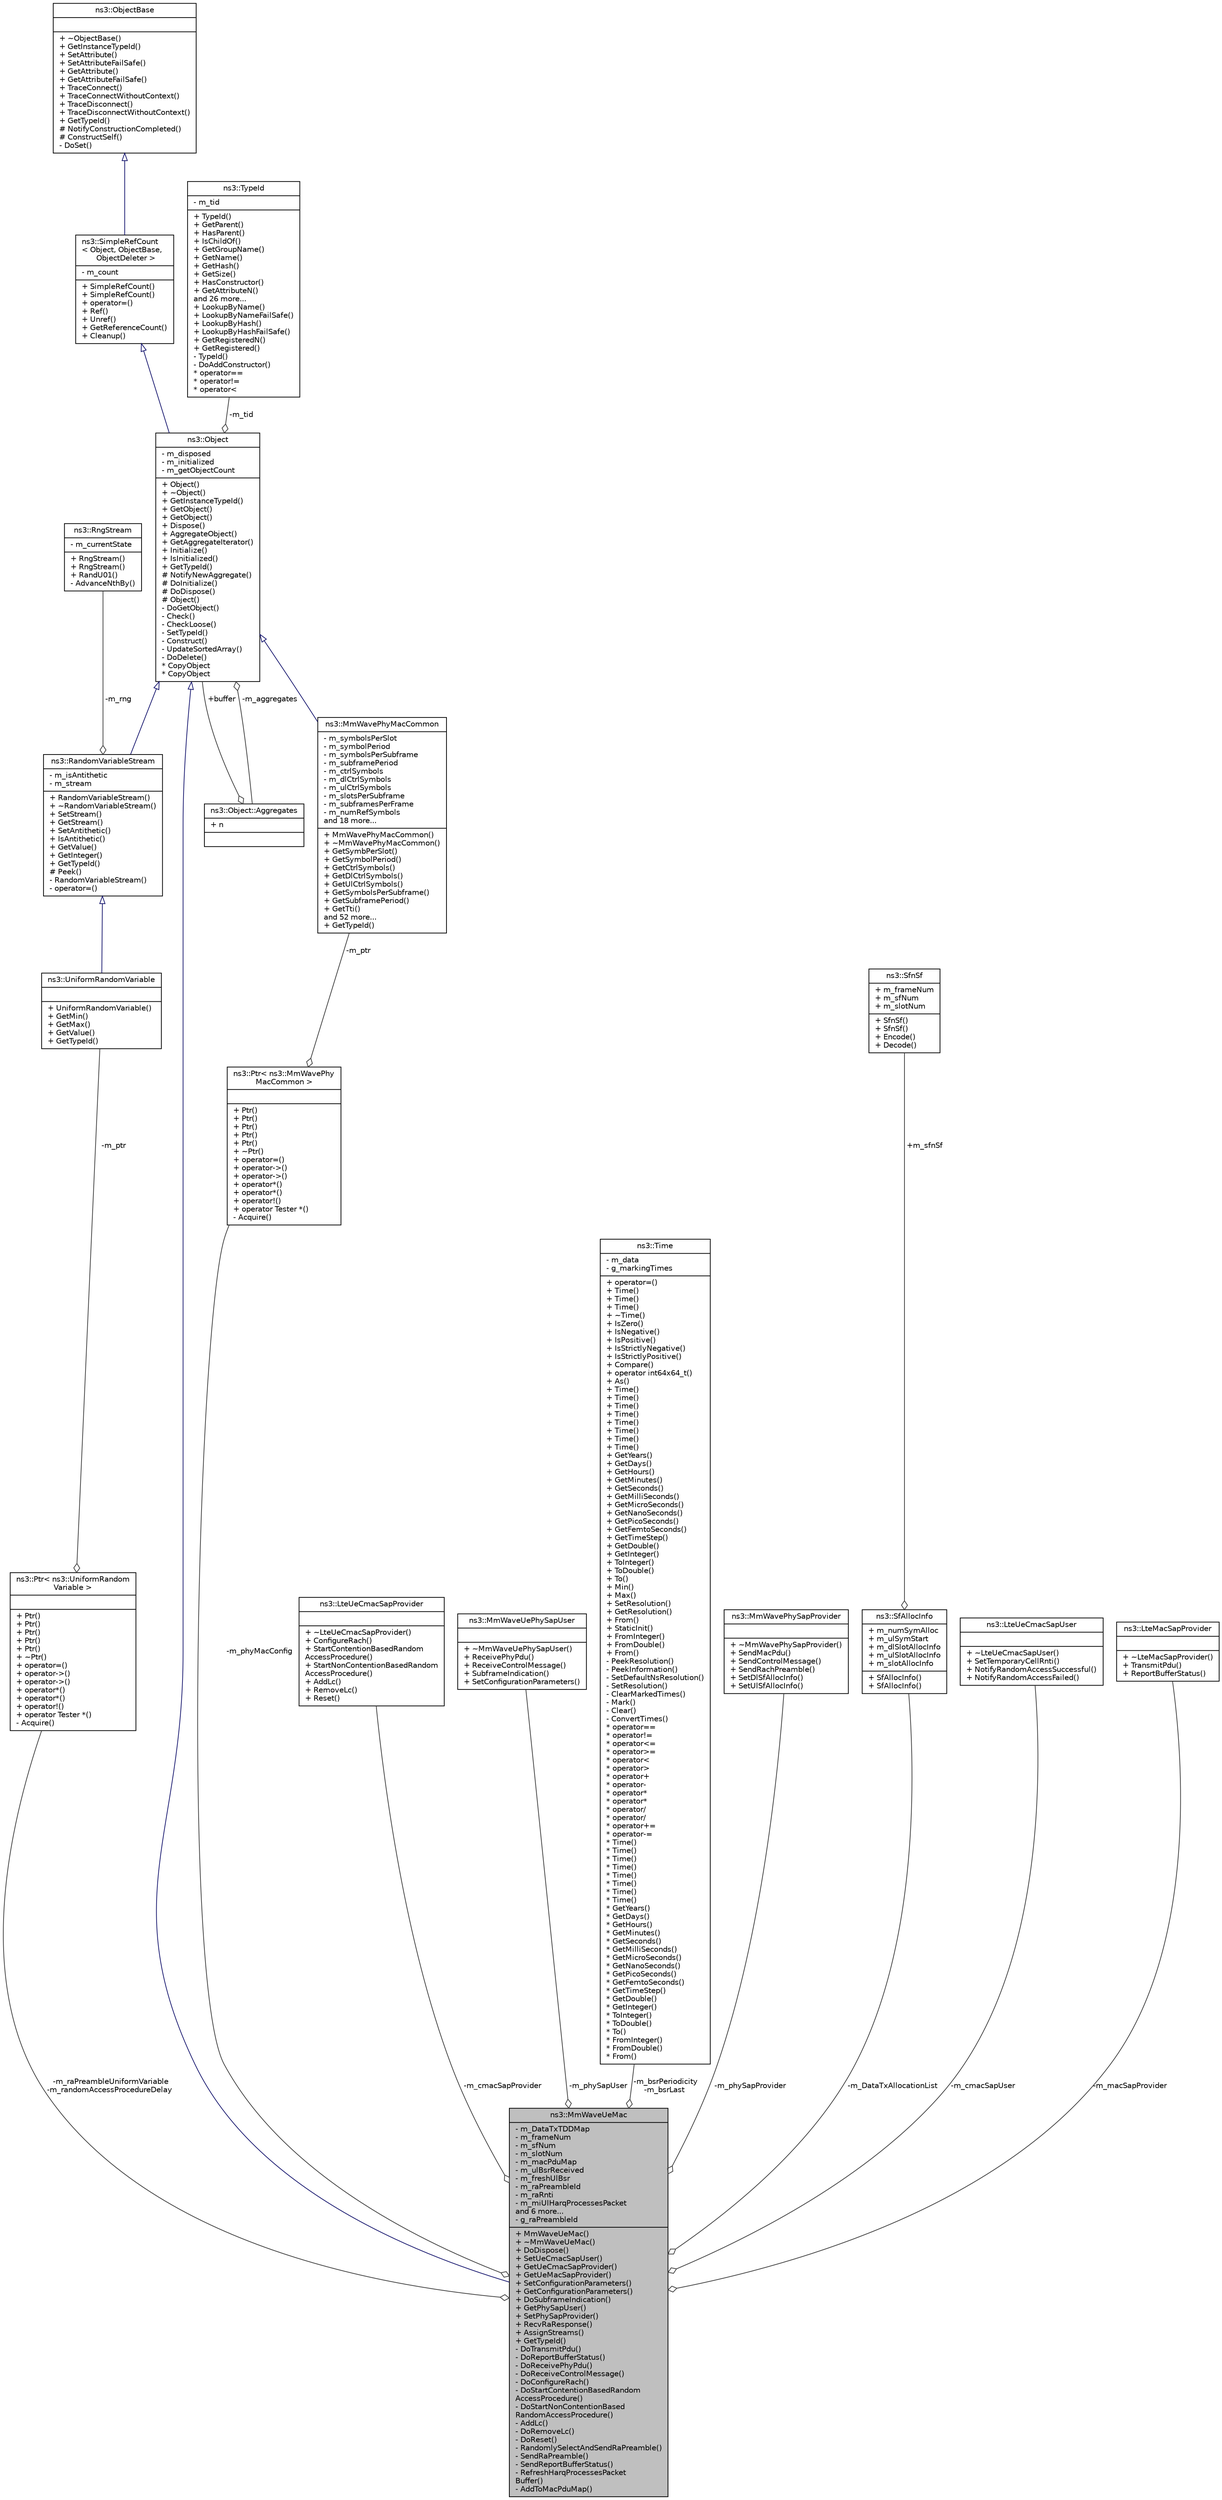 digraph "ns3::MmWaveUeMac"
{
  edge [fontname="Helvetica",fontsize="10",labelfontname="Helvetica",labelfontsize="10"];
  node [fontname="Helvetica",fontsize="10",shape=record];
  Node1 [label="{ns3::MmWaveUeMac\n|- m_DataTxTDDMap\l- m_frameNum\l- m_sfNum\l- m_slotNum\l- m_macPduMap\l- m_ulBsrReceived\l- m_freshUlBsr\l- m_raPreambleId\l- m_raRnti\l- m_miUlHarqProcessesPacket\land 6 more...\l- g_raPreambleId\l|+ MmWaveUeMac()\l+ ~MmWaveUeMac()\l+ DoDispose()\l+ SetUeCmacSapUser()\l+ GetUeCmacSapProvider()\l+ GetUeMacSapProvider()\l+ SetConfigurationParameters()\l+ GetConfigurationParameters()\l+ DoSubframeIndication()\l+ GetPhySapUser()\l+ SetPhySapProvider()\l+ RecvRaResponse()\l+ AssignStreams()\l+ GetTypeId()\l- DoTransmitPdu()\l- DoReportBufferStatus()\l- DoReceivePhyPdu()\l- DoReceiveControlMessage()\l- DoConfigureRach()\l- DoStartContentionBasedRandom\lAccessProcedure()\l- DoStartNonContentionBased\lRandomAccessProcedure()\l- AddLc()\l- DoRemoveLc()\l- DoReset()\l- RandomlySelectAndSendRaPreamble()\l- SendRaPreamble()\l- SendReportBufferStatus()\l- RefreshHarqProcessesPacket\lBuffer()\l- AddToMacPduMap()\l}",height=0.2,width=0.4,color="black", fillcolor="grey75", style="filled", fontcolor="black"];
  Node2 -> Node1 [dir="back",color="midnightblue",fontsize="10",style="solid",arrowtail="onormal"];
  Node2 [label="{ns3::Object\n|- m_disposed\l- m_initialized\l- m_getObjectCount\l|+ Object()\l+ ~Object()\l+ GetInstanceTypeId()\l+ GetObject()\l+ GetObject()\l+ Dispose()\l+ AggregateObject()\l+ GetAggregateIterator()\l+ Initialize()\l+ IsInitialized()\l+ GetTypeId()\l# NotifyNewAggregate()\l# DoInitialize()\l# DoDispose()\l# Object()\l- DoGetObject()\l- Check()\l- CheckLoose()\l- SetTypeId()\l- Construct()\l- UpdateSortedArray()\l- DoDelete()\l* CopyObject\l* CopyObject\l}",height=0.2,width=0.4,color="black", fillcolor="white", style="filled",URL="$d9/d77/classns3_1_1Object.html",tooltip="A base class which provides memory management and object aggregation. "];
  Node3 -> Node2 [dir="back",color="midnightblue",fontsize="10",style="solid",arrowtail="onormal"];
  Node3 [label="{ns3::SimpleRefCount\l\< Object, ObjectBase,\l ObjectDeleter \>\n|- m_count\l|+ SimpleRefCount()\l+ SimpleRefCount()\l+ operator=()\l+ Ref()\l+ Unref()\l+ GetReferenceCount()\l+ Cleanup()\l}",height=0.2,width=0.4,color="black", fillcolor="white", style="filled",URL="$da/da1/classns3_1_1SimpleRefCount.html"];
  Node4 -> Node3 [dir="back",color="midnightblue",fontsize="10",style="solid",arrowtail="onormal"];
  Node4 [label="{ns3::ObjectBase\n||+ ~ObjectBase()\l+ GetInstanceTypeId()\l+ SetAttribute()\l+ SetAttributeFailSafe()\l+ GetAttribute()\l+ GetAttributeFailSafe()\l+ TraceConnect()\l+ TraceConnectWithoutContext()\l+ TraceDisconnect()\l+ TraceDisconnectWithoutContext()\l+ GetTypeId()\l# NotifyConstructionCompleted()\l# ConstructSelf()\l- DoSet()\l}",height=0.2,width=0.4,color="black", fillcolor="white", style="filled",URL="$d2/dac/classns3_1_1ObjectBase.html",tooltip="Anchor the ns-3 type and attribute system. "];
  Node5 -> Node2 [color="grey25",fontsize="10",style="solid",label=" -m_tid" ,arrowhead="odiamond"];
  Node5 [label="{ns3::TypeId\n|- m_tid\l|+ TypeId()\l+ GetParent()\l+ HasParent()\l+ IsChildOf()\l+ GetGroupName()\l+ GetName()\l+ GetHash()\l+ GetSize()\l+ HasConstructor()\l+ GetAttributeN()\land 26 more...\l+ LookupByName()\l+ LookupByNameFailSafe()\l+ LookupByHash()\l+ LookupByHashFailSafe()\l+ GetRegisteredN()\l+ GetRegistered()\l- TypeId()\l- DoAddConstructor()\l* operator==\l* operator!=\l* operator\<\l}",height=0.2,width=0.4,color="black", fillcolor="white", style="filled",URL="$d6/d11/classns3_1_1TypeId.html",tooltip="a unique identifier for an interface. "];
  Node6 -> Node2 [color="grey25",fontsize="10",style="solid",label=" -m_aggregates" ,arrowhead="odiamond"];
  Node6 [label="{ns3::Object::Aggregates\n|+ n\l|}",height=0.2,width=0.4,color="black", fillcolor="white", style="filled",URL="$d5/de9/structns3_1_1Object_1_1Aggregates.html"];
  Node2 -> Node6 [color="grey25",fontsize="10",style="solid",label=" +buffer" ,arrowhead="odiamond"];
  Node7 -> Node1 [color="grey25",fontsize="10",style="solid",label=" -m_cmacSapProvider" ,arrowhead="odiamond"];
  Node7 [label="{ns3::LteUeCmacSapProvider\n||+ ~LteUeCmacSapProvider()\l+ ConfigureRach()\l+ StartContentionBasedRandom\lAccessProcedure()\l+ StartNonContentionBasedRandom\lAccessProcedure()\l+ AddLc()\l+ RemoveLc()\l+ Reset()\l}",height=0.2,width=0.4,color="black", fillcolor="white", style="filled",URL="$d2/da8/classns3_1_1LteUeCmacSapProvider.html"];
  Node8 -> Node1 [color="grey25",fontsize="10",style="solid",label=" -m_phySapUser" ,arrowhead="odiamond"];
  Node8 [label="{ns3::MmWaveUePhySapUser\n||+ ~MmWaveUePhySapUser()\l+ ReceivePhyPdu()\l+ ReceiveControlMessage()\l+ SubframeIndication()\l+ SetConfigurationParameters()\l}",height=0.2,width=0.4,color="black", fillcolor="white", style="filled",URL="$d3/df2/classns3_1_1MmWaveUePhySapUser.html"];
  Node9 -> Node1 [color="grey25",fontsize="10",style="solid",label=" -m_bsrPeriodicity\n-m_bsrLast" ,arrowhead="odiamond"];
  Node9 [label="{ns3::Time\n|- m_data\l- g_markingTimes\l|+ operator=()\l+ Time()\l+ Time()\l+ Time()\l+ ~Time()\l+ IsZero()\l+ IsNegative()\l+ IsPositive()\l+ IsStrictlyNegative()\l+ IsStrictlyPositive()\l+ Compare()\l+ operator int64x64_t()\l+ As()\l+ Time()\l+ Time()\l+ Time()\l+ Time()\l+ Time()\l+ Time()\l+ Time()\l+ Time()\l+ GetYears()\l+ GetDays()\l+ GetHours()\l+ GetMinutes()\l+ GetSeconds()\l+ GetMilliSeconds()\l+ GetMicroSeconds()\l+ GetNanoSeconds()\l+ GetPicoSeconds()\l+ GetFemtoSeconds()\l+ GetTimeStep()\l+ GetDouble()\l+ GetInteger()\l+ ToInteger()\l+ ToDouble()\l+ To()\l+ Min()\l+ Max()\l+ SetResolution()\l+ GetResolution()\l+ From()\l+ StaticInit()\l+ FromInteger()\l+ FromDouble()\l+ From()\l- PeekResolution()\l- PeekInformation()\l- SetDefaultNsResolution()\l- SetResolution()\l- ClearMarkedTimes()\l- Mark()\l- Clear()\l- ConvertTimes()\l* operator==\l* operator!=\l* operator\<=\l* operator\>=\l* operator\<\l* operator\>\l* operator+\l* operator-\l* operator*\l* operator*\l* operator/\l* operator/\l* operator+=\l* operator-=\l* Time()\l* Time()\l* Time()\l* Time()\l* Time()\l* Time()\l* Time()\l* Time()\l* GetYears()\l* GetDays()\l* GetHours()\l* GetMinutes()\l* GetSeconds()\l* GetMilliSeconds()\l* GetMicroSeconds()\l* GetNanoSeconds()\l* GetPicoSeconds()\l* GetFemtoSeconds()\l* GetTimeStep()\l* GetDouble()\l* GetInteger()\l* ToInteger()\l* ToDouble()\l* To()\l* FromInteger()\l* FromDouble()\l* From()\l}",height=0.2,width=0.4,color="black", fillcolor="white", style="filled",URL="$dc/d04/classns3_1_1Time.html",tooltip="Simulation virtual time values and global simulation resolution. "];
  Node10 -> Node1 [color="grey25",fontsize="10",style="solid",label=" -m_phySapProvider" ,arrowhead="odiamond"];
  Node10 [label="{ns3::MmWavePhySapProvider\n||+ ~MmWavePhySapProvider()\l+ SendMacPdu()\l+ SendControlMessage()\l+ SendRachPreamble()\l+ SetDlSfAllocInfo()\l+ SetUlSfAllocInfo()\l}",height=0.2,width=0.4,color="black", fillcolor="white", style="filled",URL="$dd/db6/classns3_1_1MmWavePhySapProvider.html"];
  Node11 -> Node1 [color="grey25",fontsize="10",style="solid",label=" -m_phyMacConfig" ,arrowhead="odiamond"];
  Node11 [label="{ns3::Ptr\< ns3::MmWavePhy\lMacCommon \>\n||+ Ptr()\l+ Ptr()\l+ Ptr()\l+ Ptr()\l+ Ptr()\l+ ~Ptr()\l+ operator=()\l+ operator-\>()\l+ operator-\>()\l+ operator*()\l+ operator*()\l+ operator!()\l+ operator Tester *()\l- Acquire()\l}",height=0.2,width=0.4,color="black", fillcolor="white", style="filled",URL="$dc/d90/classns3_1_1Ptr.html"];
  Node12 -> Node11 [color="grey25",fontsize="10",style="solid",label=" -m_ptr" ,arrowhead="odiamond"];
  Node12 [label="{ns3::MmWavePhyMacCommon\n|- m_symbolsPerSlot\l- m_symbolPeriod\l- m_symbolsPerSubframe\l- m_subframePeriod\l- m_ctrlSymbols\l- m_dlCtrlSymbols\l- m_ulCtrlSymbols\l- m_slotsPerSubframe\l- m_subframesPerFrame\l- m_numRefSymbols\land 18 more...\l|+ MmWavePhyMacCommon()\l+ ~MmWavePhyMacCommon()\l+ GetSymbPerSlot()\l+ GetSymbolPeriod()\l+ GetCtrlSymbols()\l+ GetDlCtrlSymbols()\l+ GetUlCtrlSymbols()\l+ GetSymbolsPerSubframe()\l+ GetSubframePeriod()\l+ GetTti()\land 52 more...\l+ GetTypeId()\l}",height=0.2,width=0.4,color="black", fillcolor="white", style="filled",URL="$df/df4/classns3_1_1MmWavePhyMacCommon.html"];
  Node2 -> Node12 [dir="back",color="midnightblue",fontsize="10",style="solid",arrowtail="onormal"];
  Node13 -> Node1 [color="grey25",fontsize="10",style="solid",label=" -m_DataTxAllocationList" ,arrowhead="odiamond"];
  Node13 [label="{ns3::SfAllocInfo\n|+ m_numSymAlloc\l+ m_ulSymStart\l+ m_dlSlotAllocInfo\l+ m_ulSlotAllocInfo\l+ m_slotAllocInfo\l|+ SfAllocInfo()\l+ SfAllocInfo()\l}",height=0.2,width=0.4,color="black", fillcolor="white", style="filled",URL="$df/d3e/structns3_1_1SfAllocInfo.html"];
  Node14 -> Node13 [color="grey25",fontsize="10",style="solid",label=" +m_sfnSf" ,arrowhead="odiamond"];
  Node14 [label="{ns3::SfnSf\n|+ m_frameNum\l+ m_sfNum\l+ m_slotNum\l|+ SfnSf()\l+ SfnSf()\l+ Encode()\l+ Decode()\l}",height=0.2,width=0.4,color="black", fillcolor="white", style="filled",URL="$d6/d81/structns3_1_1SfnSf.html"];
  Node15 -> Node1 [color="grey25",fontsize="10",style="solid",label=" -m_raPreambleUniformVariable\n-m_randomAccessProcedureDelay" ,arrowhead="odiamond"];
  Node15 [label="{ns3::Ptr\< ns3::UniformRandom\lVariable \>\n||+ Ptr()\l+ Ptr()\l+ Ptr()\l+ Ptr()\l+ Ptr()\l+ ~Ptr()\l+ operator=()\l+ operator-\>()\l+ operator-\>()\l+ operator*()\l+ operator*()\l+ operator!()\l+ operator Tester *()\l- Acquire()\l}",height=0.2,width=0.4,color="black", fillcolor="white", style="filled",URL="$dc/d90/classns3_1_1Ptr.html"];
  Node16 -> Node15 [color="grey25",fontsize="10",style="solid",label=" -m_ptr" ,arrowhead="odiamond"];
  Node16 [label="{ns3::UniformRandomVariable\n||+ UniformRandomVariable()\l+ GetMin()\l+ GetMax()\l+ GetValue()\l+ GetTypeId()\l}",height=0.2,width=0.4,color="black", fillcolor="white", style="filled",URL="$d0/d5b/classns3_1_1UniformRandomVariable.html",tooltip="The uniform distribution Random Number Generator (RNG). "];
  Node17 -> Node16 [dir="back",color="midnightblue",fontsize="10",style="solid",arrowtail="onormal"];
  Node17 [label="{ns3::RandomVariableStream\n|- m_isAntithetic\l- m_stream\l|+ RandomVariableStream()\l+ ~RandomVariableStream()\l+ SetStream()\l+ GetStream()\l+ SetAntithetic()\l+ IsAntithetic()\l+ GetValue()\l+ GetInteger()\l+ GetTypeId()\l# Peek()\l- RandomVariableStream()\l- operator=()\l}",height=0.2,width=0.4,color="black", fillcolor="white", style="filled",URL="$dc/daa/classns3_1_1RandomVariableStream.html",tooltip="The basic uniform Random Number Generator (RNG). "];
  Node2 -> Node17 [dir="back",color="midnightblue",fontsize="10",style="solid",arrowtail="onormal"];
  Node18 -> Node17 [color="grey25",fontsize="10",style="solid",label=" -m_rng" ,arrowhead="odiamond"];
  Node18 [label="{ns3::RngStream\n|- m_currentState\l|+ RngStream()\l+ RngStream()\l+ RandU01()\l- AdvanceNthBy()\l}",height=0.2,width=0.4,color="black", fillcolor="white", style="filled",URL="$da/d35/classns3_1_1RngStream.html",tooltip="Combined Multiple-Recursive Generator MRG32k3a. "];
  Node19 -> Node1 [color="grey25",fontsize="10",style="solid",label=" -m_cmacSapUser" ,arrowhead="odiamond"];
  Node19 [label="{ns3::LteUeCmacSapUser\n||+ ~LteUeCmacSapUser()\l+ SetTemporaryCellRnti()\l+ NotifyRandomAccessSuccessful()\l+ NotifyRandomAccessFailed()\l}",height=0.2,width=0.4,color="black", fillcolor="white", style="filled",URL="$d9/d7c/classns3_1_1LteUeCmacSapUser.html"];
  Node20 -> Node1 [color="grey25",fontsize="10",style="solid",label=" -m_macSapProvider" ,arrowhead="odiamond"];
  Node20 [label="{ns3::LteMacSapProvider\n||+ ~LteMacSapProvider()\l+ TransmitPdu()\l+ ReportBufferStatus()\l}",height=0.2,width=0.4,color="black", fillcolor="white", style="filled",URL="$db/d1a/classns3_1_1LteMacSapProvider.html"];
}
